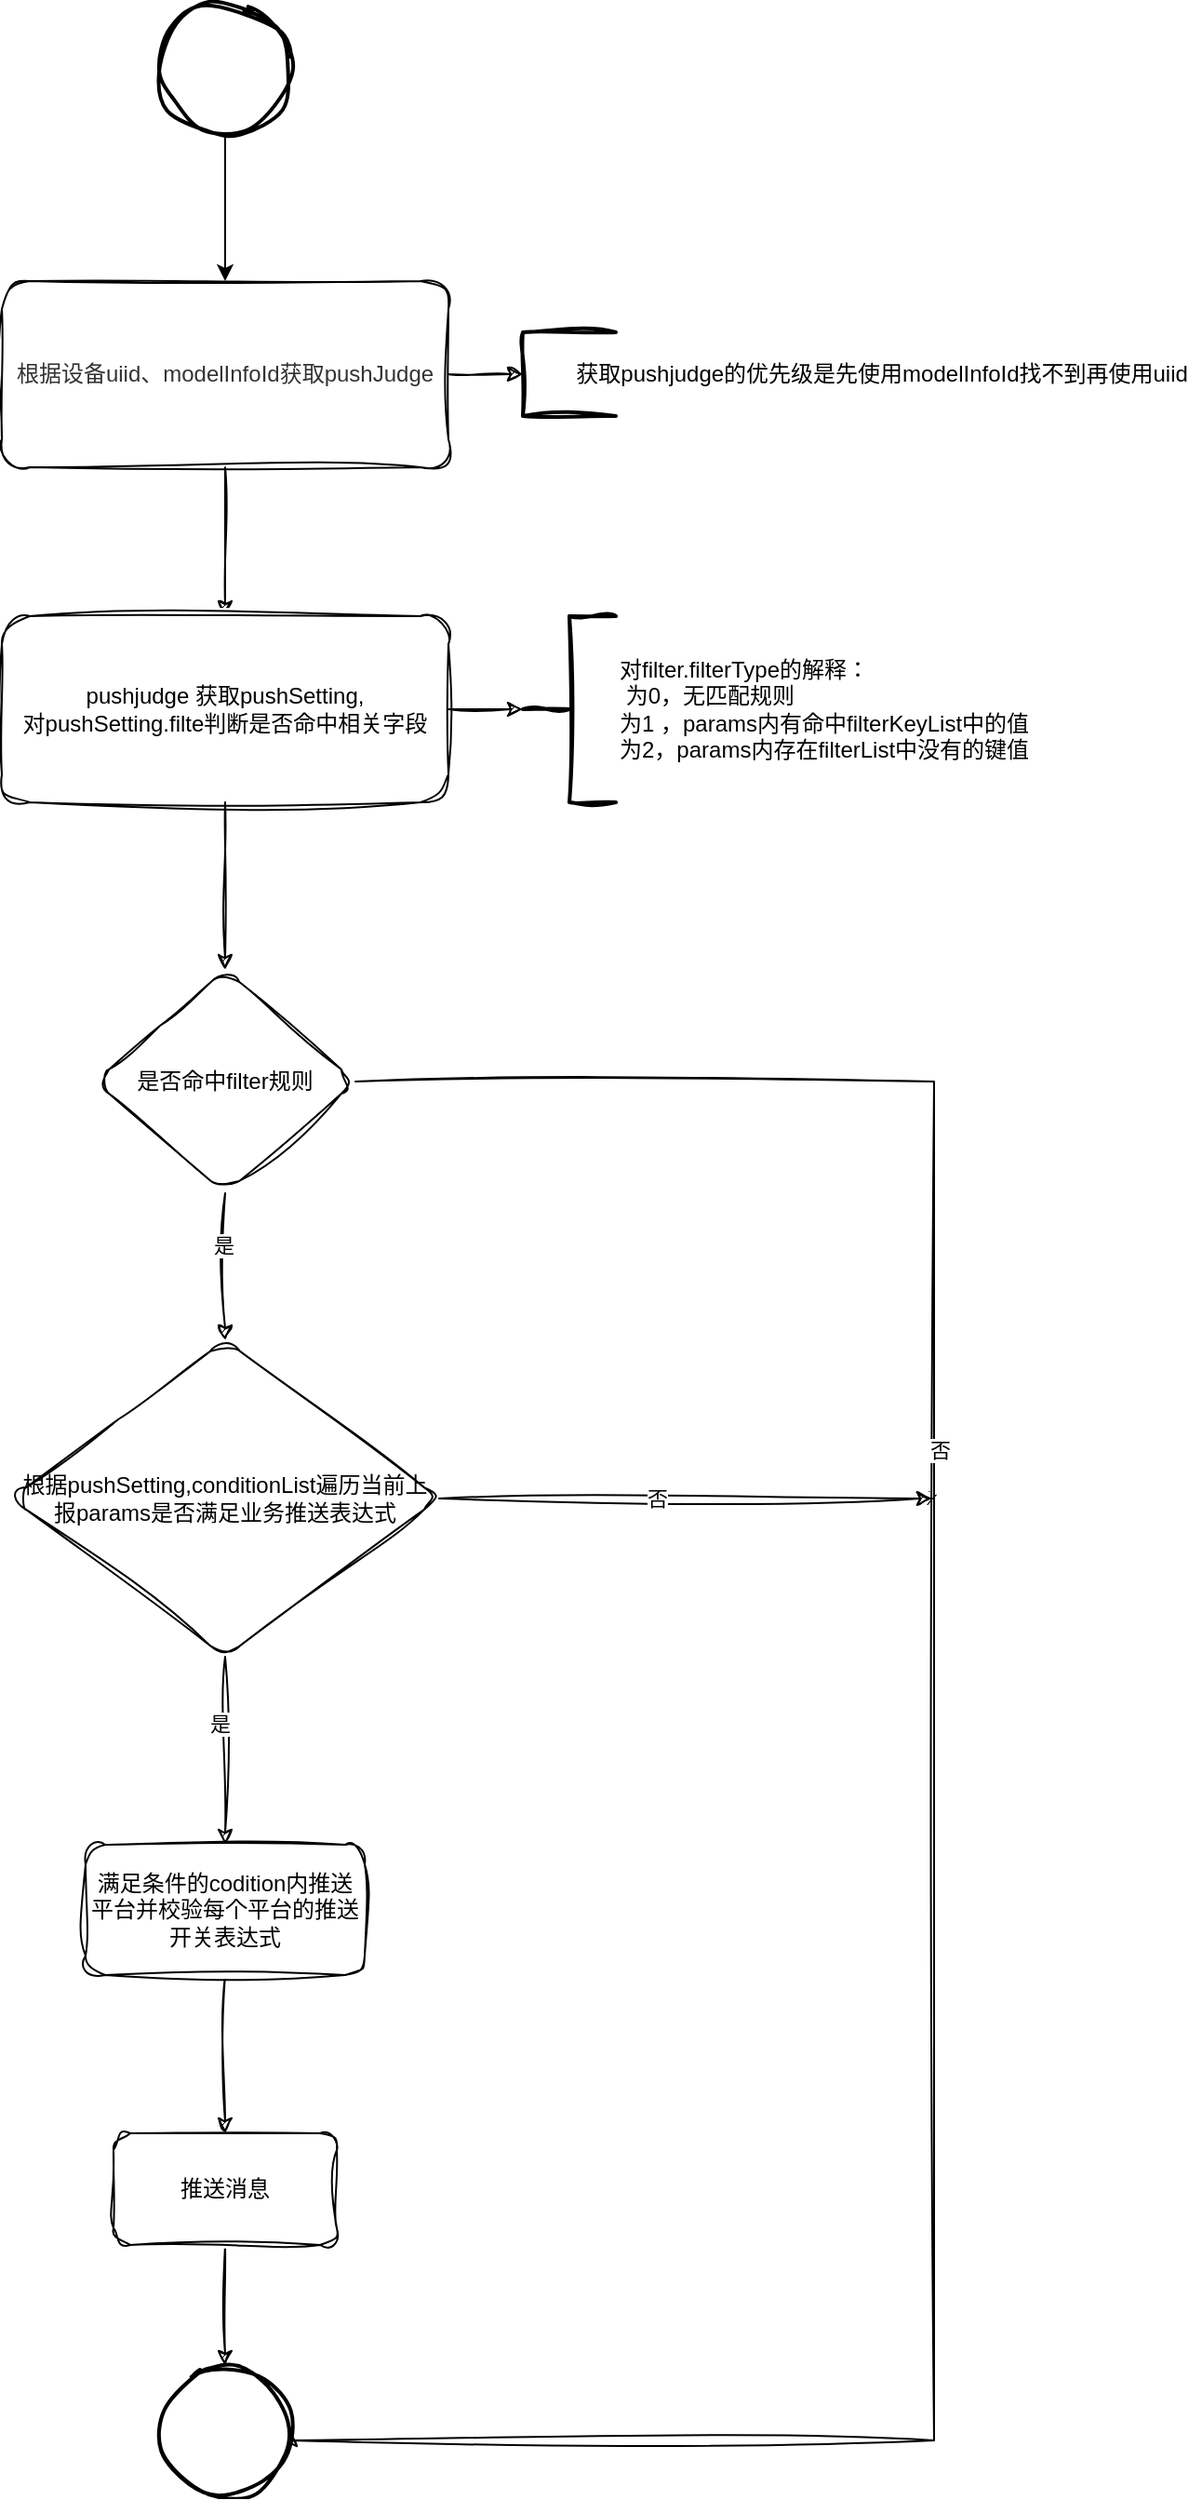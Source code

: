 <mxfile version="24.0.1" type="github">
  <diagram id="UdsSIDulATGfqtP_NgU9" name="第 1 页">
    <mxGraphModel dx="2316" dy="764" grid="1" gridSize="10" guides="1" tooltips="1" connect="1" arrows="1" fold="1" page="1" pageScale="1" pageWidth="827" pageHeight="1169" background="none" math="0" shadow="0">
      <root>
        <mxCell id="0" />
        <mxCell id="1" parent="0" />
        <mxCell id="vh_hXMYHBwvdVt0SuTvG-12" value="" style="edgeStyle=orthogonalEdgeStyle;rounded=0;orthogonalLoop=1;jettySize=auto;html=1;entryX=0.5;entryY=0;entryDx=0;entryDy=0;" parent="1" source="vh_hXMYHBwvdVt0SuTvG-4" target="vh_hXMYHBwvdVt0SuTvG-17" edge="1">
          <mxGeometry relative="1" as="geometry">
            <mxPoint x="-80" y="610" as="targetPoint" />
          </mxGeometry>
        </mxCell>
        <mxCell id="vh_hXMYHBwvdVt0SuTvG-4" value="" style="strokeWidth=2;html=1;shape=mxgraph.flowchart.start_2;whiteSpace=wrap;sketch=1;curveFitting=1;jiggle=2;" parent="1" vertex="1">
          <mxGeometry x="-115" y="450" width="70" height="70" as="geometry" />
        </mxCell>
        <mxCell id="vh_hXMYHBwvdVt0SuTvG-19" style="edgeStyle=orthogonalEdgeStyle;rounded=0;sketch=1;hachureGap=4;jiggle=2;curveFitting=1;orthogonalLoop=1;jettySize=auto;html=1;" parent="1" source="vh_hXMYHBwvdVt0SuTvG-17" target="vh_hXMYHBwvdVt0SuTvG-18" edge="1">
          <mxGeometry relative="1" as="geometry" />
        </mxCell>
        <mxCell id="vh_hXMYHBwvdVt0SuTvG-21" value="" style="edgeStyle=orthogonalEdgeStyle;rounded=0;sketch=1;hachureGap=4;jiggle=2;curveFitting=1;orthogonalLoop=1;jettySize=auto;html=1;" parent="1" source="vh_hXMYHBwvdVt0SuTvG-17" target="vh_hXMYHBwvdVt0SuTvG-20" edge="1">
          <mxGeometry relative="1" as="geometry" />
        </mxCell>
        <mxCell id="vh_hXMYHBwvdVt0SuTvG-17" value="&lt;span style=&quot;color: rgb(51, 51, 51);&quot;&gt;根据设备uiid、modelInfoId获取pushJudge&lt;/span&gt;" style="rounded=1;whiteSpace=wrap;html=1;sketch=1;curveFitting=1;jiggle=2;" parent="1" vertex="1">
          <mxGeometry x="-200" y="600" width="240" height="100" as="geometry" />
        </mxCell>
        <mxCell id="vh_hXMYHBwvdVt0SuTvG-18" value="&amp;nbsp;&lt;span style=&quot;white-space: pre;&quot;&gt;&#x9;&lt;/span&gt;获取pushjudge的优先级是先使用modelInfoId找不到再使用uiid" style="strokeWidth=2;html=1;shape=mxgraph.flowchart.annotation_1;align=left;pointerEvents=1;sketch=1;hachureGap=4;jiggle=2;curveFitting=1;" parent="1" vertex="1">
          <mxGeometry x="80" y="627.5" width="50" height="45" as="geometry" />
        </mxCell>
        <mxCell id="vh_hXMYHBwvdVt0SuTvG-28" value="" style="edgeStyle=orthogonalEdgeStyle;rounded=0;sketch=1;hachureGap=4;jiggle=2;curveFitting=1;orthogonalLoop=1;jettySize=auto;html=1;" parent="1" source="vh_hXMYHBwvdVt0SuTvG-20" target="vh_hXMYHBwvdVt0SuTvG-27" edge="1">
          <mxGeometry relative="1" as="geometry" />
        </mxCell>
        <mxCell id="vh_hXMYHBwvdVt0SuTvG-20" value="pushjudge 获取pushSetting,&lt;div&gt;对pushSetting.filte判断是否命中相关字段&lt;/div&gt;" style="rounded=1;whiteSpace=wrap;html=1;sketch=1;curveFitting=1;jiggle=2;" parent="1" vertex="1">
          <mxGeometry x="-200" y="780" width="240" height="100" as="geometry" />
        </mxCell>
        <mxCell id="vh_hXMYHBwvdVt0SuTvG-24" value="对filter.filterType的解释：&lt;div&gt;&amp;nbsp;为0，无匹配规则&lt;/div&gt;&lt;div&gt;为1 ，params内有命中filterKeyList中的值&lt;/div&gt;&lt;div&gt;为2，params内存在filterList中没有的键值&lt;/div&gt;" style="strokeWidth=2;html=1;shape=mxgraph.flowchart.annotation_2;align=left;labelPosition=right;pointerEvents=1;sketch=1;hachureGap=4;jiggle=2;curveFitting=1;" parent="1" vertex="1">
          <mxGeometry x="80" y="780" width="50" height="100" as="geometry" />
        </mxCell>
        <mxCell id="vh_hXMYHBwvdVt0SuTvG-26" style="edgeStyle=orthogonalEdgeStyle;rounded=0;sketch=1;hachureGap=4;jiggle=2;curveFitting=1;orthogonalLoop=1;jettySize=auto;html=1;entryX=0;entryY=0.5;entryDx=0;entryDy=0;entryPerimeter=0;" parent="1" source="vh_hXMYHBwvdVt0SuTvG-20" target="vh_hXMYHBwvdVt0SuTvG-24" edge="1">
          <mxGeometry relative="1" as="geometry" />
        </mxCell>
        <mxCell id="vh_hXMYHBwvdVt0SuTvG-30" value="" style="edgeStyle=orthogonalEdgeStyle;rounded=0;sketch=1;hachureGap=4;jiggle=2;curveFitting=1;orthogonalLoop=1;jettySize=auto;html=1;entryX=1;entryY=0.5;entryDx=0;entryDy=0;entryPerimeter=0;exitX=1;exitY=0.5;exitDx=0;exitDy=0;" parent="1" source="vh_hXMYHBwvdVt0SuTvG-27" edge="1" target="vh_hXMYHBwvdVt0SuTvG-47">
          <mxGeometry relative="1" as="geometry">
            <mxPoint x="300" y="1760" as="targetPoint" />
            <mxPoint x="30" y="1030" as="sourcePoint" />
            <Array as="points">
              <mxPoint x="301" y="1030" />
              <mxPoint x="301" y="1760" />
              <mxPoint x="-45" y="1760" />
            </Array>
          </mxGeometry>
        </mxCell>
        <mxCell id="vh_hXMYHBwvdVt0SuTvG-31" value="否" style="edgeLabel;html=1;align=center;verticalAlign=middle;resizable=0;points=[];sketch=1;hachureGap=4;jiggle=2;curveFitting=1;" parent="vh_hXMYHBwvdVt0SuTvG-30" vertex="1" connectable="0">
          <mxGeometry x="-0.269" y="3" relative="1" as="geometry">
            <mxPoint as="offset" />
          </mxGeometry>
        </mxCell>
        <mxCell id="vh_hXMYHBwvdVt0SuTvG-33" value="" style="edgeStyle=orthogonalEdgeStyle;rounded=0;sketch=1;hachureGap=4;jiggle=2;curveFitting=1;orthogonalLoop=1;jettySize=auto;html=1;entryX=0.5;entryY=0;entryDx=0;entryDy=0;" parent="1" source="vh_hXMYHBwvdVt0SuTvG-27" target="vh_hXMYHBwvdVt0SuTvG-35" edge="1">
          <mxGeometry relative="1" as="geometry">
            <mxPoint x="-80" y="1200.0" as="targetPoint" />
          </mxGeometry>
        </mxCell>
        <mxCell id="vh_hXMYHBwvdVt0SuTvG-34" value="是" style="edgeLabel;html=1;align=center;verticalAlign=middle;resizable=0;points=[];sketch=1;hachureGap=4;jiggle=2;curveFitting=1;" parent="vh_hXMYHBwvdVt0SuTvG-33" vertex="1" connectable="0">
          <mxGeometry x="-0.303" y="-1" relative="1" as="geometry">
            <mxPoint as="offset" />
          </mxGeometry>
        </mxCell>
        <mxCell id="vh_hXMYHBwvdVt0SuTvG-27" value="是否命中filter规则" style="rhombus;whiteSpace=wrap;html=1;rounded=1;sketch=1;curveFitting=1;jiggle=2;" parent="1" vertex="1">
          <mxGeometry x="-150" y="970" width="140" height="120" as="geometry" />
        </mxCell>
        <mxCell id="vh_hXMYHBwvdVt0SuTvG-37" value="" style="edgeStyle=orthogonalEdgeStyle;rounded=0;sketch=1;hachureGap=4;jiggle=2;curveFitting=1;orthogonalLoop=1;jettySize=auto;html=1;" parent="1" source="vh_hXMYHBwvdVt0SuTvG-35" target="vh_hXMYHBwvdVt0SuTvG-36" edge="1">
          <mxGeometry relative="1" as="geometry" />
        </mxCell>
        <mxCell id="vh_hXMYHBwvdVt0SuTvG-38" value="否" style="edgeLabel;html=1;align=center;verticalAlign=middle;resizable=0;points=[];sketch=1;hachureGap=4;jiggle=2;curveFitting=1;" parent="vh_hXMYHBwvdVt0SuTvG-37" vertex="1" connectable="0">
          <mxGeometry x="-0.113" relative="1" as="geometry">
            <mxPoint x="-1" as="offset" />
          </mxGeometry>
        </mxCell>
        <mxCell id="vh_hXMYHBwvdVt0SuTvG-40" value="" style="edgeStyle=orthogonalEdgeStyle;rounded=0;sketch=1;hachureGap=4;jiggle=2;curveFitting=1;orthogonalLoop=1;jettySize=auto;html=1;" parent="1" source="vh_hXMYHBwvdVt0SuTvG-35" target="vh_hXMYHBwvdVt0SuTvG-39" edge="1">
          <mxGeometry relative="1" as="geometry" />
        </mxCell>
        <mxCell id="vh_hXMYHBwvdVt0SuTvG-41" value="是" style="edgeLabel;html=1;align=center;verticalAlign=middle;resizable=0;points=[];sketch=1;hachureGap=4;jiggle=2;curveFitting=1;" parent="vh_hXMYHBwvdVt0SuTvG-40" vertex="1" connectable="0">
          <mxGeometry x="-0.269" y="-3" relative="1" as="geometry">
            <mxPoint y="-1" as="offset" />
          </mxGeometry>
        </mxCell>
        <mxCell id="vh_hXMYHBwvdVt0SuTvG-35" value="根据pushSetting,conditionList遍历当前上报params是否满足业务推送表达式" style="rhombus;whiteSpace=wrap;html=1;rounded=1;sketch=1;curveFitting=1;jiggle=2;" parent="1" vertex="1">
          <mxGeometry x="-195" y="1169" width="230" height="170" as="geometry" />
        </mxCell>
        <mxCell id="vh_hXMYHBwvdVt0SuTvG-36" value="" style="shape=waypoint;sketch=1;size=6;pointerEvents=1;points=[];fillColor=default;resizable=0;rotatable=0;perimeter=centerPerimeter;snapToPoint=1;rounded=1;curveFitting=1;jiggle=2;" parent="1" vertex="1">
          <mxGeometry x="290" y="1244" width="20" height="20" as="geometry" />
        </mxCell>
        <mxCell id="vh_hXMYHBwvdVt0SuTvG-44" value="" style="edgeStyle=orthogonalEdgeStyle;rounded=0;sketch=1;hachureGap=4;jiggle=2;curveFitting=1;orthogonalLoop=1;jettySize=auto;html=1;" parent="1" source="vh_hXMYHBwvdVt0SuTvG-39" target="vh_hXMYHBwvdVt0SuTvG-43" edge="1">
          <mxGeometry relative="1" as="geometry" />
        </mxCell>
        <mxCell id="vh_hXMYHBwvdVt0SuTvG-39" value="满足条件的codition内推送平台并校验每个平台的推送开关表达式" style="whiteSpace=wrap;html=1;rounded=1;sketch=1;curveFitting=1;jiggle=2;" parent="1" vertex="1">
          <mxGeometry x="-155" y="1440" width="150" height="70" as="geometry" />
        </mxCell>
        <mxCell id="vh_hXMYHBwvdVt0SuTvG-46" value="" style="edgeStyle=orthogonalEdgeStyle;rounded=0;sketch=1;hachureGap=4;jiggle=2;curveFitting=1;orthogonalLoop=1;jettySize=auto;html=1;entryX=0.5;entryY=0;entryDx=0;entryDy=0;entryPerimeter=0;" parent="1" source="vh_hXMYHBwvdVt0SuTvG-43" target="vh_hXMYHBwvdVt0SuTvG-47" edge="1">
          <mxGeometry relative="1" as="geometry">
            <mxPoint x="-80" y="1725" as="targetPoint" />
          </mxGeometry>
        </mxCell>
        <mxCell id="vh_hXMYHBwvdVt0SuTvG-43" value="推送消息" style="whiteSpace=wrap;html=1;rounded=1;sketch=1;curveFitting=1;jiggle=2;" parent="1" vertex="1">
          <mxGeometry x="-140" y="1595" width="120" height="60" as="geometry" />
        </mxCell>
        <mxCell id="vh_hXMYHBwvdVt0SuTvG-47" value="" style="strokeWidth=2;html=1;shape=mxgraph.flowchart.start_2;whiteSpace=wrap;sketch=1;curveFitting=1;jiggle=2;" parent="1" vertex="1">
          <mxGeometry x="-115" y="1720" width="70" height="70" as="geometry" />
        </mxCell>
      </root>
    </mxGraphModel>
  </diagram>
</mxfile>
